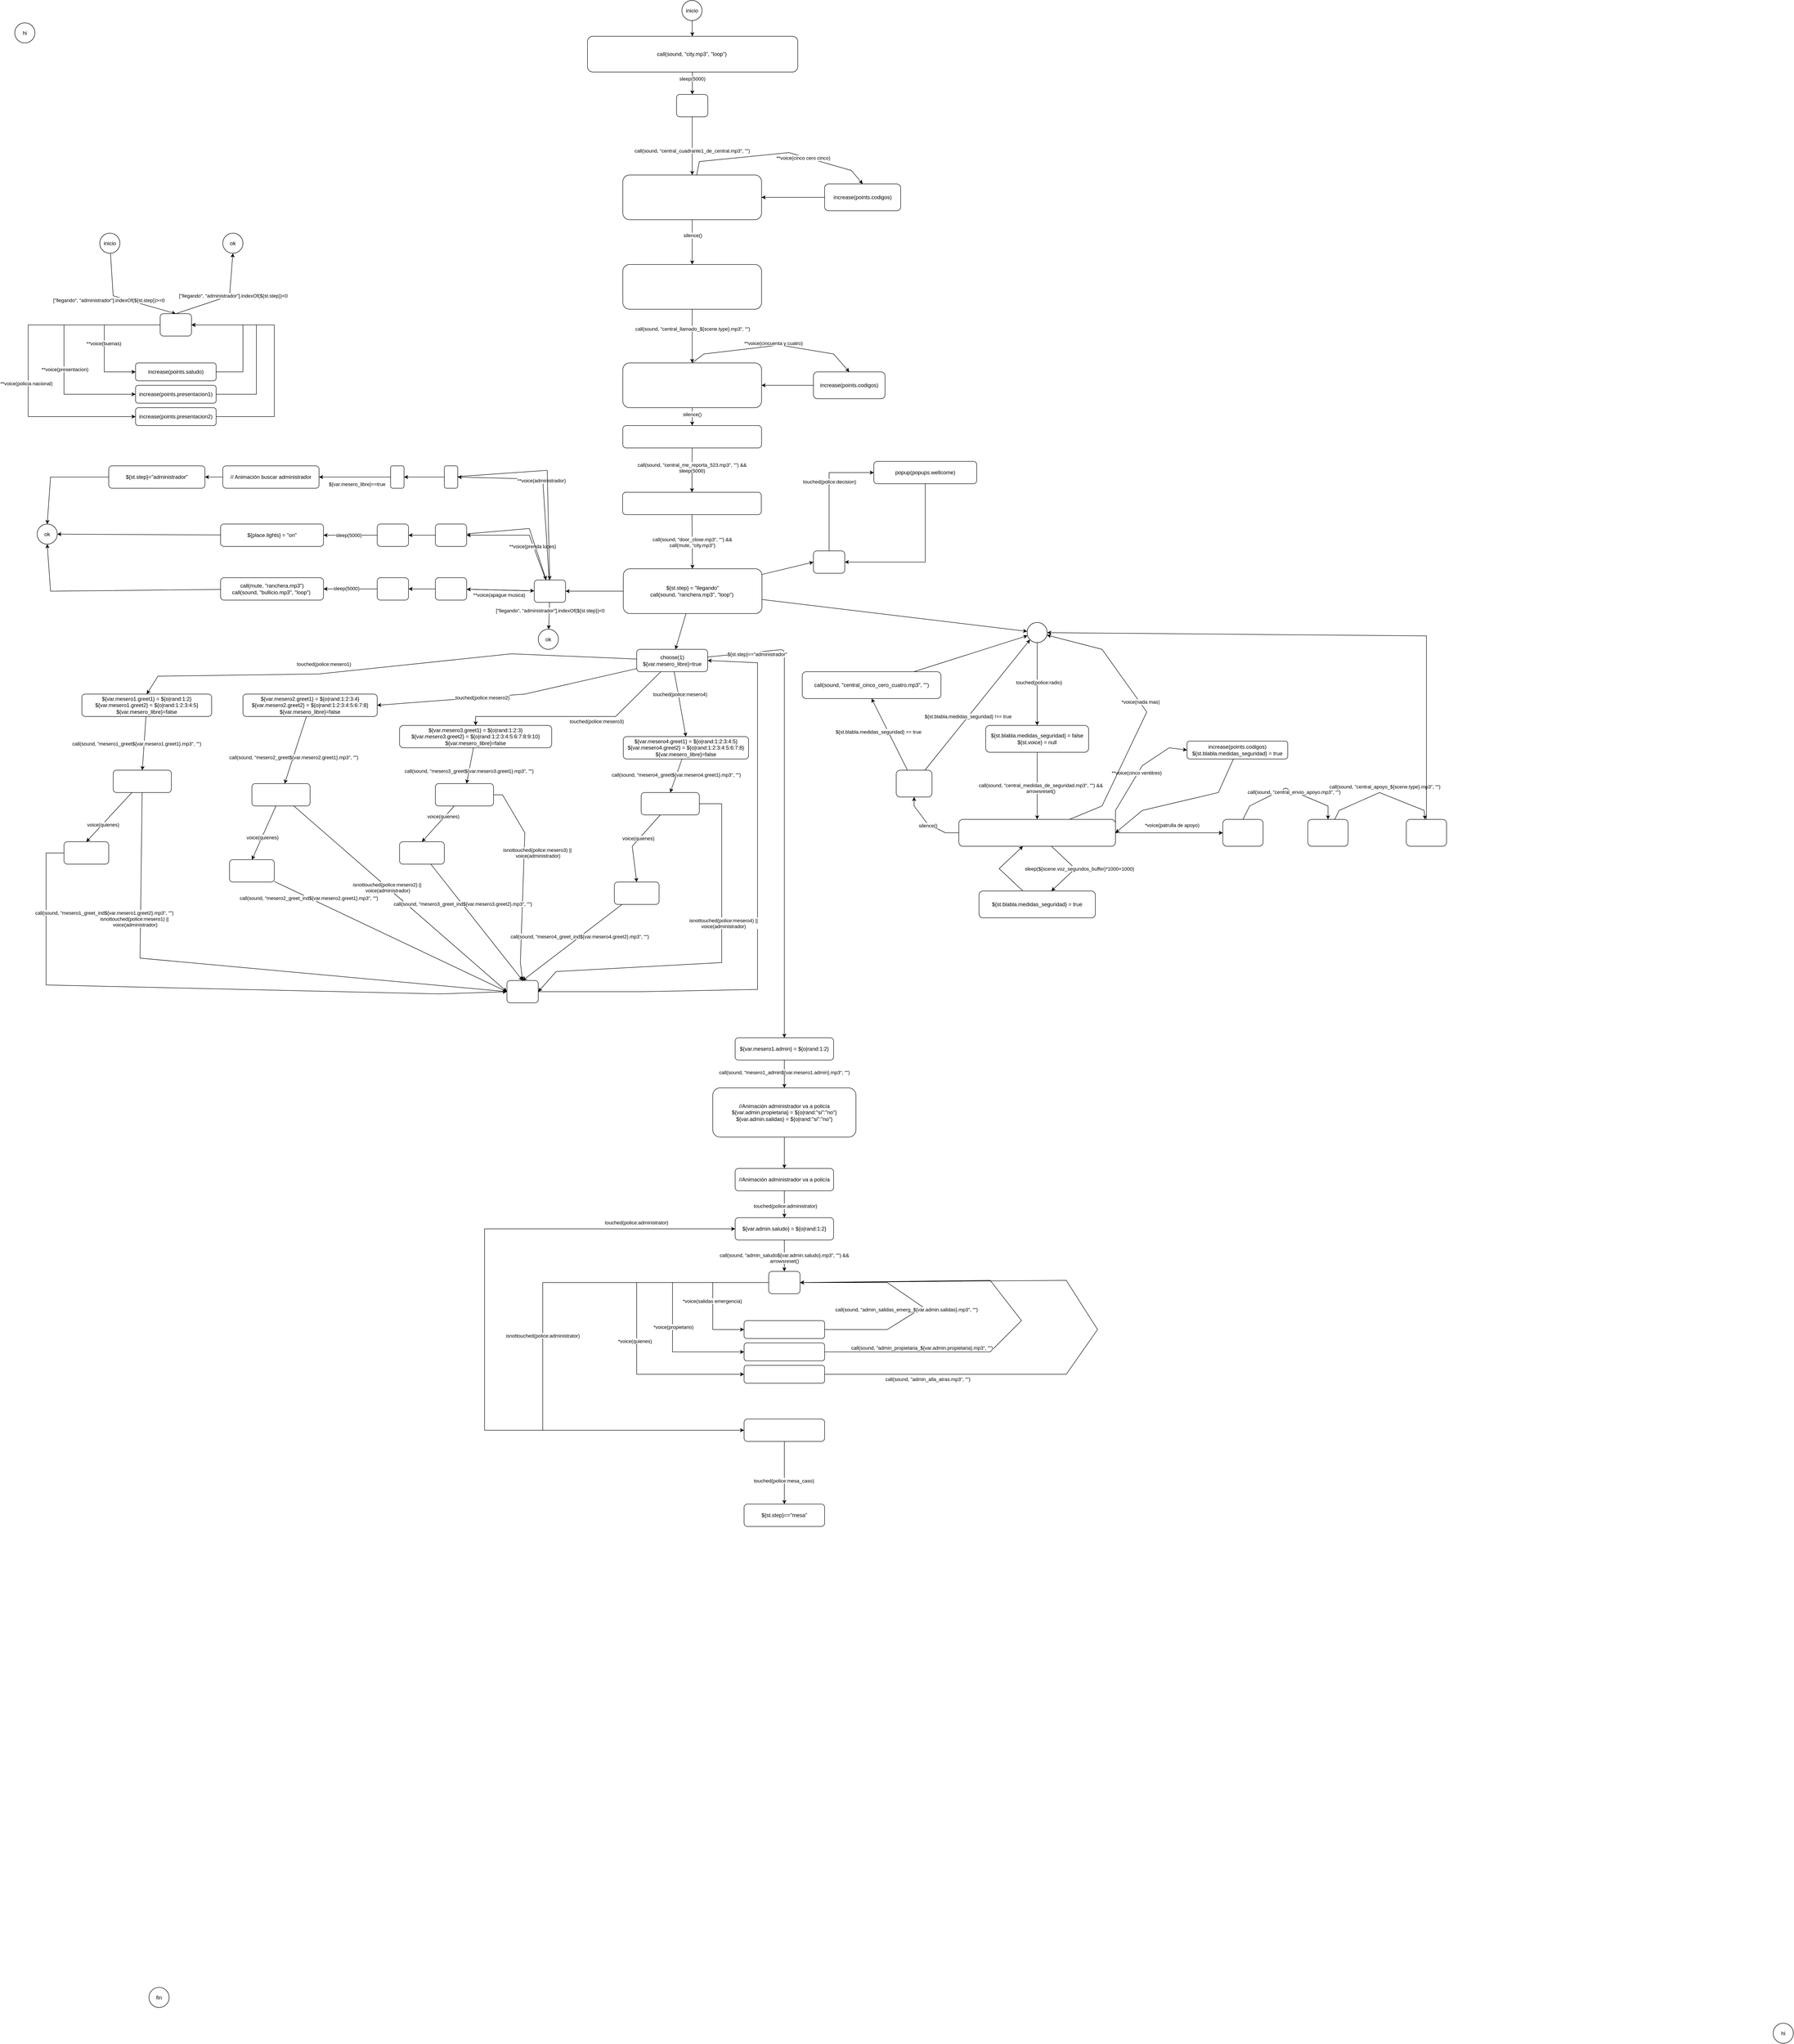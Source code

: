 <mxfile>
    <diagram id="C5RBs43oDa-KdzZeNtuy" name="Page-1">
        <mxGraphModel dx="483" dy="427" grid="1" gridSize="10" guides="1" tooltips="1" connect="1" arrows="1" fold="1" page="1" pageScale="1" pageWidth="827" pageHeight="1169" math="0" shadow="0">
            <root>
                <mxCell id="WIyWlLk6GJQsqaUBKTNV-0"/>
                <mxCell id="WIyWlLk6GJQsqaUBKTNV-1" parent="WIyWlLk6GJQsqaUBKTNV-0"/>
                <mxCell id="68" value="" style="edgeStyle=none;" parent="WIyWlLk6GJQsqaUBKTNV-1" source="0" target="67" edge="1">
                    <mxGeometry relative="1" as="geometry"/>
                </mxCell>
                <mxCell id="0" value="inicio" style="ellipse;whiteSpace=wrap;aspect=fixed;" parent="WIyWlLk6GJQsqaUBKTNV-1" vertex="1">
                    <mxGeometry x="1571" y="20" width="45" height="45" as="geometry"/>
                </mxCell>
                <mxCell id="11" value="fin" style="ellipse;whiteSpace=wrap;aspect=fixed;" parent="WIyWlLk6GJQsqaUBKTNV-1" vertex="1">
                    <mxGeometry x="380" y="4460" width="45" height="45" as="geometry"/>
                </mxCell>
                <mxCell id="70" style="edgeStyle=none;html=0;exitX=0.5;exitY=1;exitDx=0;exitDy=0;" parent="WIyWlLk6GJQsqaUBKTNV-1" source="153" target="69" edge="1">
                    <mxGeometry relative="1" as="geometry">
                        <mxPoint x="1430" y="300" as="sourcePoint"/>
                    </mxGeometry>
                </mxCell>
                <mxCell id="72" value="call(sound, &quot;central_cuadrante1_de_central.mp3&quot;, &quot;&quot;)" style="edgeLabel;align=center;verticalAlign=middle;resizable=0;points=[];" parent="70" vertex="1" connectable="0">
                    <mxGeometry x="0.157" relative="1" as="geometry">
                        <mxPoint as="offset"/>
                    </mxGeometry>
                </mxCell>
                <mxCell id="154" value="" style="edgeStyle=none;" parent="WIyWlLk6GJQsqaUBKTNV-1" source="67" target="153" edge="1">
                    <mxGeometry relative="1" as="geometry"/>
                </mxCell>
                <mxCell id="155" value="sleep(5000)" style="edgeLabel;html=1;align=center;verticalAlign=middle;resizable=0;points=[];" parent="154" vertex="1" connectable="0">
                    <mxGeometry x="0.259" y="4" relative="1" as="geometry">
                        <mxPoint x="-5" y="-17" as="offset"/>
                    </mxGeometry>
                </mxCell>
                <mxCell id="67" value="call(sound, &quot;city.mp3&quot;, &quot;loop&quot;) " style="rounded=1;whiteSpace=wrap;" parent="WIyWlLk6GJQsqaUBKTNV-1" vertex="1">
                    <mxGeometry x="1360" y="100" width="470" height="80" as="geometry"/>
                </mxCell>
                <mxCell id="74" style="edgeStyle=none;html=1;" parent="WIyWlLk6GJQsqaUBKTNV-1" source="69" target="73" edge="1">
                    <mxGeometry relative="1" as="geometry"/>
                </mxCell>
                <mxCell id="75" value="silence()" style="edgeLabel;html=1;align=center;verticalAlign=middle;resizable=0;points=[];" parent="74" vertex="1" connectable="0">
                    <mxGeometry x="-0.303" y="1" relative="1" as="geometry">
                        <mxPoint as="offset"/>
                    </mxGeometry>
                </mxCell>
                <mxCell id="248" style="edgeStyle=none;rounded=0;html=0;entryX=0.5;entryY=0;entryDx=0;entryDy=0;" parent="WIyWlLk6GJQsqaUBKTNV-1" source="69" target="76" edge="1">
                    <mxGeometry relative="1" as="geometry">
                        <Array as="points">
                            <mxPoint x="1610" y="380"/>
                            <mxPoint x="1810" y="360"/>
                            <mxPoint x="1950" y="400"/>
                        </Array>
                    </mxGeometry>
                </mxCell>
                <mxCell id="249" value="**voice(cinco cero cinco)" style="edgeLabel;html=1;align=center;verticalAlign=middle;resizable=0;points=[];" parent="248" vertex="1" connectable="0">
                    <mxGeometry x="0.276" y="-3" relative="1" as="geometry">
                        <mxPoint as="offset"/>
                    </mxGeometry>
                </mxCell>
                <mxCell id="69" value="" style="rounded=1;whiteSpace=wrap;" parent="WIyWlLk6GJQsqaUBKTNV-1" vertex="1">
                    <mxGeometry x="1439" y="410" width="310" height="100" as="geometry"/>
                </mxCell>
                <mxCell id="82" style="edgeStyle=none;rounded=0;html=0;" parent="WIyWlLk6GJQsqaUBKTNV-1" source="73" target="81" edge="1">
                    <mxGeometry relative="1" as="geometry"/>
                </mxCell>
                <mxCell id="84" value="call(sound, &quot;central_llamado_${scene.type}.mp3&quot;, &quot;&quot;)" style="edgeLabel;align=center;verticalAlign=middle;resizable=0;points=[];" parent="82" vertex="1" connectable="0">
                    <mxGeometry x="-0.281" y="1" relative="1" as="geometry">
                        <mxPoint as="offset"/>
                    </mxGeometry>
                </mxCell>
                <mxCell id="73" value="" style="rounded=1;whiteSpace=wrap;" parent="WIyWlLk6GJQsqaUBKTNV-1" vertex="1">
                    <mxGeometry x="1439" y="610" width="310" height="100" as="geometry"/>
                </mxCell>
                <mxCell id="79" style="edgeStyle=none;rounded=0;html=0;exitX=0;exitY=0.5;exitDx=0;exitDy=0;entryX=1;entryY=0.5;entryDx=0;entryDy=0;" parent="WIyWlLk6GJQsqaUBKTNV-1" source="76" target="69" edge="1">
                    <mxGeometry relative="1" as="geometry">
                        <Array as="points"/>
                    </mxGeometry>
                </mxCell>
                <mxCell id="76" value="increase(points.codigos)" style="rounded=1;whiteSpace=wrap;" parent="WIyWlLk6GJQsqaUBKTNV-1" vertex="1">
                    <mxGeometry x="1890" y="430" width="170" height="60" as="geometry"/>
                </mxCell>
                <mxCell id="86" style="edgeStyle=none;rounded=0;html=0;exitX=0.5;exitY=0;exitDx=0;exitDy=0;entryX=0.5;entryY=0;entryDx=0;entryDy=0;" parent="WIyWlLk6GJQsqaUBKTNV-1" source="81" target="85" edge="1">
                    <mxGeometry relative="1" as="geometry">
                        <Array as="points">
                            <mxPoint x="1620" y="810"/>
                            <mxPoint x="1790" y="790"/>
                            <mxPoint x="1910" y="810"/>
                        </Array>
                    </mxGeometry>
                </mxCell>
                <mxCell id="88" value="**voice(cincuenta y cuatro)" style="edgeLabel;align=center;verticalAlign=middle;resizable=0;points=[];" parent="86" vertex="1" connectable="0">
                    <mxGeometry x="-0.111" y="2" relative="1" as="geometry">
                        <mxPoint x="21" y="-7" as="offset"/>
                    </mxGeometry>
                </mxCell>
                <mxCell id="98" style="edgeStyle=none;rounded=0;html=0;" parent="WIyWlLk6GJQsqaUBKTNV-1" source="81" target="95" edge="1">
                    <mxGeometry relative="1" as="geometry"/>
                </mxCell>
                <mxCell id="99" value="silence()" style="edgeLabel;align=center;verticalAlign=middle;resizable=0;points=[];" parent="98" vertex="1" connectable="0">
                    <mxGeometry x="-0.297" relative="1" as="geometry">
                        <mxPoint as="offset"/>
                    </mxGeometry>
                </mxCell>
                <mxCell id="81" value="" style="rounded=1;whiteSpace=wrap;" parent="WIyWlLk6GJQsqaUBKTNV-1" vertex="1">
                    <mxGeometry x="1439" y="830" width="310" height="100" as="geometry"/>
                </mxCell>
                <mxCell id="93" style="edgeStyle=none;rounded=0;html=0;entryX=1;entryY=0.5;entryDx=0;entryDy=0;exitX=0;exitY=0.5;exitDx=0;exitDy=0;" parent="WIyWlLk6GJQsqaUBKTNV-1" source="85" target="81" edge="1">
                    <mxGeometry relative="1" as="geometry">
                        <Array as="points"/>
                    </mxGeometry>
                </mxCell>
                <mxCell id="85" value="increase(points.codigos)" style="rounded=1;whiteSpace=wrap;" parent="WIyWlLk6GJQsqaUBKTNV-1" vertex="1">
                    <mxGeometry x="1865" y="850" width="160" height="60" as="geometry"/>
                </mxCell>
                <mxCell id="106" style="edgeStyle=none;rounded=0;html=0;" parent="WIyWlLk6GJQsqaUBKTNV-1" source="89" target="100" edge="1">
                    <mxGeometry relative="1" as="geometry"/>
                </mxCell>
                <mxCell id="152" style="edgeStyle=none;rounded=0;html=0;" parent="WIyWlLk6GJQsqaUBKTNV-1" source="89" target="151" edge="1">
                    <mxGeometry relative="1" as="geometry"/>
                </mxCell>
                <mxCell id="254" style="edgeStyle=none;rounded=0;html=0;" parent="WIyWlLk6GJQsqaUBKTNV-1" source="89" target="253" edge="1">
                    <mxGeometry relative="1" as="geometry"/>
                </mxCell>
                <mxCell id="294" style="edgeStyle=none;html=1;entryX=0;entryY=0.5;entryDx=0;entryDy=0;exitX=0.5;exitY=0;exitDx=0;exitDy=0;rounded=0;" parent="WIyWlLk6GJQsqaUBKTNV-1" source="297" target="293" edge="1">
                    <mxGeometry relative="1" as="geometry">
                        <Array as="points">
                            <mxPoint x="1900" y="1075"/>
                        </Array>
                    </mxGeometry>
                </mxCell>
                <mxCell id="295" value="touched(police:decision)" style="edgeLabel;align=center;verticalAlign=middle;resizable=0;points=[];" parent="294" vertex="1" connectable="0">
                    <mxGeometry x="0.132" y="-1" relative="1" as="geometry">
                        <mxPoint as="offset"/>
                    </mxGeometry>
                </mxCell>
                <mxCell id="298" style="edgeStyle=none;rounded=0;html=0;entryX=0;entryY=0.5;entryDx=0;entryDy=0;" parent="WIyWlLk6GJQsqaUBKTNV-1" source="89" target="297" edge="1">
                    <mxGeometry relative="1" as="geometry"/>
                </mxCell>
                <mxCell id="89" value="${st.step} = &quot;llegando&quot;&#10;call(sound, &quot;ranchera.mp3&quot;, &quot;loop&quot;) " style="rounded=1;whiteSpace=wrap;" parent="WIyWlLk6GJQsqaUBKTNV-1" vertex="1">
                    <mxGeometry x="1440" y="1290" width="310" height="100" as="geometry"/>
                </mxCell>
                <mxCell id="96" style="edgeStyle=none;rounded=0;html=0;entryX=0.5;entryY=0;entryDx=0;entryDy=0;" parent="WIyWlLk6GJQsqaUBKTNV-1" source="95" target="275" edge="1">
                    <mxGeometry relative="1" as="geometry"/>
                </mxCell>
                <mxCell id="97" value="call(sound, &quot;central_me_reporta_523.mp3&quot;, &quot;&quot;) &amp;&amp;&#10;sleep(5000)" style="edgeLabel;align=center;verticalAlign=middle;resizable=0;points=[];" parent="96" vertex="1" connectable="0">
                    <mxGeometry x="0.16" y="2" relative="1" as="geometry">
                        <mxPoint x="-2" y="-14" as="offset"/>
                    </mxGeometry>
                </mxCell>
                <mxCell id="95" value="" style="whiteSpace=wrap;rounded=1;" parent="WIyWlLk6GJQsqaUBKTNV-1" vertex="1">
                    <mxGeometry x="1439" y="970" width="310" height="50" as="geometry"/>
                </mxCell>
                <mxCell id="102" value="" style="edgeStyle=none;rounded=0;" parent="WIyWlLk6GJQsqaUBKTNV-1" source="100" target="101" edge="1">
                    <mxGeometry relative="1" as="geometry">
                        <Array as="points"/>
                    </mxGeometry>
                </mxCell>
                <mxCell id="103" value="touched(police:radio)" style="edgeLabel;align=center;verticalAlign=middle;resizable=0;points=[];" parent="102" vertex="1" connectable="0">
                    <mxGeometry x="0.06" y="-1" relative="1" as="geometry">
                        <mxPoint x="5" y="-10" as="offset"/>
                    </mxGeometry>
                </mxCell>
                <mxCell id="100" value="" style="ellipse;whiteSpace=wrap;aspect=fixed;" parent="WIyWlLk6GJQsqaUBKTNV-1" vertex="1">
                    <mxGeometry x="2342.5" y="1410" width="45" height="45" as="geometry"/>
                </mxCell>
                <mxCell id="115" style="edgeStyle=none;rounded=0;html=0;" parent="WIyWlLk6GJQsqaUBKTNV-1" source="101" target="114" edge="1">
                    <mxGeometry relative="1" as="geometry"/>
                </mxCell>
                <mxCell id="116" value="call(sound, &quot;central_medidas_de_seguridad.mp3&quot;, &quot;&quot;) &amp;&amp;&#10;arrowsreset()" style="edgeLabel;align=center;verticalAlign=middle;resizable=0;points=[];" parent="115" vertex="1" connectable="0">
                    <mxGeometry x="-0.284" y="4" relative="1" as="geometry">
                        <mxPoint x="4" y="26" as="offset"/>
                    </mxGeometry>
                </mxCell>
                <mxCell id="101" value="${st.blabla.medidas_seguridad} = false&#10;${st.voice} = null" style="rounded=1;whiteSpace=wrap;" parent="WIyWlLk6GJQsqaUBKTNV-1" vertex="1">
                    <mxGeometry x="2250" y="1640" width="230" height="60" as="geometry"/>
                </mxCell>
                <mxCell id="118" style="edgeStyle=none;rounded=0;html=0;entryX=0;entryY=0.5;entryDx=0;entryDy=0;exitX=1;exitY=0.5;exitDx=0;exitDy=0;" parent="WIyWlLk6GJQsqaUBKTNV-1" source="114" target="117" edge="1">
                    <mxGeometry relative="1" as="geometry">
                        <Array as="points">
                            <mxPoint x="2680" y="1880"/>
                        </Array>
                    </mxGeometry>
                </mxCell>
                <mxCell id="119" value="*voice(patrulla de apoyo)" style="edgeLabel;align=center;verticalAlign=middle;resizable=0;points=[];" parent="118" vertex="1" connectable="0">
                    <mxGeometry x="0.231" y="1" relative="1" as="geometry">
                        <mxPoint x="-21" y="-17" as="offset"/>
                    </mxGeometry>
                </mxCell>
                <mxCell id="131" style="edgeStyle=none;rounded=0;html=0;entryX=0.5;entryY=1;entryDx=0;entryDy=0;" parent="WIyWlLk6GJQsqaUBKTNV-1" source="114" target="136" edge="1">
                    <mxGeometry relative="1" as="geometry">
                        <Array as="points">
                            <mxPoint x="2160" y="1880"/>
                            <mxPoint x="2120" y="1860"/>
                            <mxPoint x="2090" y="1820"/>
                        </Array>
                    </mxGeometry>
                </mxCell>
                <mxCell id="132" value="silence()" style="edgeLabel;align=center;verticalAlign=middle;resizable=0;points=[];" parent="131" vertex="1" connectable="0">
                    <mxGeometry x="-0.136" y="2" relative="1" as="geometry">
                        <mxPoint x="-9" y="-4" as="offset"/>
                    </mxGeometry>
                </mxCell>
                <mxCell id="134" style="edgeStyle=none;rounded=0;html=0;" parent="WIyWlLk6GJQsqaUBKTNV-1" source="114" target="133" edge="1">
                    <mxGeometry relative="1" as="geometry">
                        <Array as="points">
                            <mxPoint x="2450" y="1960"/>
                        </Array>
                    </mxGeometry>
                </mxCell>
                <mxCell id="135" value="sleep(${scene.voz_segundos_buffer}*1000+1000)" style="edgeLabel;align=center;verticalAlign=middle;resizable=0;points=[];" parent="134" vertex="1" connectable="0">
                    <mxGeometry x="-0.373" y="5" relative="1" as="geometry">
                        <mxPoint x="26" y="22" as="offset"/>
                    </mxGeometry>
                </mxCell>
                <mxCell id="147" style="edgeStyle=none;rounded=0;html=0;entryX=0;entryY=0.5;entryDx=0;entryDy=0;exitX=1;exitY=0.5;exitDx=0;exitDy=0;" parent="WIyWlLk6GJQsqaUBKTNV-1" source="114" target="146" edge="1">
                    <mxGeometry relative="1" as="geometry">
                        <Array as="points">
                            <mxPoint x="2540" y="1830"/>
                            <mxPoint x="2600" y="1730"/>
                            <mxPoint x="2660" y="1690"/>
                        </Array>
                    </mxGeometry>
                </mxCell>
                <mxCell id="148" value="**voice(cinco ventitres)" style="edgeLabel;html=1;align=center;verticalAlign=middle;resizable=0;points=[];" parent="147" vertex="1" connectable="0">
                    <mxGeometry x="0.045" y="3" relative="1" as="geometry">
                        <mxPoint as="offset"/>
                    </mxGeometry>
                </mxCell>
                <mxCell id="156" value="" style="edgeStyle=none;rounded=0;" parent="WIyWlLk6GJQsqaUBKTNV-1" source="114" target="100" edge="1">
                    <mxGeometry relative="1" as="geometry">
                        <Array as="points">
                            <mxPoint x="2510" y="1820"/>
                            <mxPoint x="2610" y="1610"/>
                            <mxPoint x="2510" y="1470"/>
                        </Array>
                    </mxGeometry>
                </mxCell>
                <mxCell id="157" value="*voice(nada mas)" style="edgeLabel;align=center;verticalAlign=middle;resizable=0;points=[];" parent="156" vertex="1" connectable="0">
                    <mxGeometry x="0.107" y="-2" relative="1" as="geometry">
                        <mxPoint as="offset"/>
                    </mxGeometry>
                </mxCell>
                <mxCell id="114" value="" style="rounded=1;whiteSpace=wrap;" parent="WIyWlLk6GJQsqaUBKTNV-1" vertex="1">
                    <mxGeometry x="2190" y="1850" width="350" height="60" as="geometry"/>
                </mxCell>
                <mxCell id="121" style="edgeStyle=none;rounded=0;html=0;exitX=0.5;exitY=0;exitDx=0;exitDy=0;entryX=0.5;entryY=0;entryDx=0;entryDy=0;" parent="WIyWlLk6GJQsqaUBKTNV-1" source="117" target="120" edge="1">
                    <mxGeometry relative="1" as="geometry">
                        <Array as="points">
                            <mxPoint x="2840" y="1820"/>
                            <mxPoint x="2920" y="1780"/>
                            <mxPoint x="3015" y="1820"/>
                        </Array>
                    </mxGeometry>
                </mxCell>
                <mxCell id="122" value="call(sound, &quot;central_envio_apoyo.mp3&quot;, &quot;&quot;)" style="edgeLabel;align=center;verticalAlign=middle;resizable=0;points=[];" parent="121" vertex="1" connectable="0">
                    <mxGeometry x="0.167" y="2" relative="1" as="geometry">
                        <mxPoint x="-6" as="offset"/>
                    </mxGeometry>
                </mxCell>
                <mxCell id="117" value="" style="rounded=1;whiteSpace=wrap;" parent="WIyWlLk6GJQsqaUBKTNV-1" vertex="1">
                    <mxGeometry x="2780" y="1850" width="90" height="60" as="geometry"/>
                </mxCell>
                <mxCell id="124" style="edgeStyle=none;rounded=0;html=0;" parent="WIyWlLk6GJQsqaUBKTNV-1" source="120" target="123" edge="1">
                    <mxGeometry relative="1" as="geometry">
                        <Array as="points">
                            <mxPoint x="3040" y="1830"/>
                            <mxPoint x="3130" y="1790"/>
                            <mxPoint x="3230" y="1830"/>
                        </Array>
                    </mxGeometry>
                </mxCell>
                <mxCell id="125" value="call(sound, &quot;central_apoyo_${scene.type}.mp3&quot;, &quot;&quot;)" style="edgeLabel;align=center;verticalAlign=middle;resizable=0;points=[];" parent="124" vertex="1" connectable="0">
                    <mxGeometry x="0.063" y="2" relative="1" as="geometry">
                        <mxPoint x="1" y="-16" as="offset"/>
                    </mxGeometry>
                </mxCell>
                <mxCell id="120" value="" style="rounded=1;whiteSpace=wrap;" parent="WIyWlLk6GJQsqaUBKTNV-1" vertex="1">
                    <mxGeometry x="2970" y="1850" width="90" height="60" as="geometry"/>
                </mxCell>
                <mxCell id="143" style="edgeStyle=none;rounded=0;html=0;" parent="WIyWlLk6GJQsqaUBKTNV-1" source="123" target="100" edge="1">
                    <mxGeometry relative="1" as="geometry">
                        <Array as="points">
                            <mxPoint x="3235" y="1440"/>
                        </Array>
                    </mxGeometry>
                </mxCell>
                <mxCell id="123" value="" style="rounded=1;whiteSpace=wrap;" parent="WIyWlLk6GJQsqaUBKTNV-1" vertex="1">
                    <mxGeometry x="3190" y="1850" width="90" height="60" as="geometry"/>
                </mxCell>
                <mxCell id="144" style="edgeStyle=none;rounded=0;html=0;" parent="WIyWlLk6GJQsqaUBKTNV-1" source="133" target="114" edge="1">
                    <mxGeometry relative="1" as="geometry">
                        <Array as="points">
                            <mxPoint x="2280" y="1960"/>
                        </Array>
                    </mxGeometry>
                </mxCell>
                <mxCell id="133" value="${st.blabla.medidas_seguridad} = true" style="rounded=1;whiteSpace=wrap;" parent="WIyWlLk6GJQsqaUBKTNV-1" vertex="1">
                    <mxGeometry x="2235" y="2010" width="260" height="60" as="geometry"/>
                </mxCell>
                <mxCell id="138" style="edgeStyle=none;rounded=0;html=0;entryX=0.5;entryY=1;entryDx=0;entryDy=0;" parent="WIyWlLk6GJQsqaUBKTNV-1" source="136" target="137" edge="1">
                    <mxGeometry relative="1" as="geometry"/>
                </mxCell>
                <mxCell id="139" value="${st.blabla.medidas_seguridad} == true" style="edgeLabel;align=center;verticalAlign=middle;resizable=0;points=[];" parent="138" vertex="1" connectable="0">
                    <mxGeometry x="-0.234" relative="1" as="geometry">
                        <mxPoint x="-34" y="-25" as="offset"/>
                    </mxGeometry>
                </mxCell>
                <mxCell id="140" style="edgeStyle=none;rounded=0;html=0;entryX=0;entryY=1;entryDx=0;entryDy=0;" parent="WIyWlLk6GJQsqaUBKTNV-1" source="136" target="100" edge="1">
                    <mxGeometry relative="1" as="geometry"/>
                </mxCell>
                <mxCell id="141" value="${st.blabla.medidas_seguridad} !== true" style="edgeLabel;align=center;verticalAlign=middle;resizable=0;points=[];" parent="140" vertex="1" connectable="0">
                    <mxGeometry x="-0.074" y="-2" relative="1" as="geometry">
                        <mxPoint x="-14" y="13" as="offset"/>
                    </mxGeometry>
                </mxCell>
                <mxCell id="136" value="" style="rounded=1;whiteSpace=wrap;" parent="WIyWlLk6GJQsqaUBKTNV-1" vertex="1">
                    <mxGeometry x="2050" y="1740" width="80" height="60" as="geometry"/>
                </mxCell>
                <mxCell id="142" style="edgeStyle=none;rounded=0;html=0;" parent="WIyWlLk6GJQsqaUBKTNV-1" source="137" target="100" edge="1">
                    <mxGeometry relative="1" as="geometry"/>
                </mxCell>
                <mxCell id="137" value="call(sound, &quot;central_cinco_cero_cuatro.mp3&quot;, &quot;&quot;)" style="rounded=1;whiteSpace=wrap;" parent="WIyWlLk6GJQsqaUBKTNV-1" vertex="1">
                    <mxGeometry x="1840" y="1520" width="310" height="60" as="geometry"/>
                </mxCell>
                <mxCell id="145" value="hi" style="ellipse;whiteSpace=wrap;aspect=fixed;" parent="WIyWlLk6GJQsqaUBKTNV-1" vertex="1">
                    <mxGeometry x="4010" y="4540" width="45" height="45" as="geometry"/>
                </mxCell>
                <mxCell id="149" style="edgeStyle=none;rounded=0;html=0;entryX=1;entryY=0.5;entryDx=0;entryDy=0;" parent="WIyWlLk6GJQsqaUBKTNV-1" source="146" target="114" edge="1">
                    <mxGeometry relative="1" as="geometry">
                        <Array as="points">
                            <mxPoint x="2770" y="1790"/>
                            <mxPoint x="2600" y="1830"/>
                        </Array>
                    </mxGeometry>
                </mxCell>
                <mxCell id="146" value="increase(points.codigos)&#10;${st.blabla.medidas_seguridad} = true" style="rounded=1;whiteSpace=wrap;" parent="WIyWlLk6GJQsqaUBKTNV-1" vertex="1">
                    <mxGeometry x="2700" y="1675" width="225" height="40" as="geometry"/>
                </mxCell>
                <mxCell id="159" style="edgeStyle=none;rounded=0;html=0;entryX=0.5;entryY=0;entryDx=0;entryDy=0;" parent="WIyWlLk6GJQsqaUBKTNV-1" source="151" target="158" edge="1">
                    <mxGeometry relative="1" as="geometry">
                        <Array as="points">
                            <mxPoint x="1190" y="1480"/>
                            <mxPoint x="760" y="1525"/>
                            <mxPoint x="400" y="1530"/>
                        </Array>
                    </mxGeometry>
                </mxCell>
                <mxCell id="160" value="touched(police:mesero1)" style="edgeLabel;align=center;verticalAlign=middle;resizable=0;points=[];" parent="159" vertex="1" connectable="0">
                    <mxGeometry x="0.092" y="4" relative="1" as="geometry">
                        <mxPoint x="-90" y="-16" as="offset"/>
                    </mxGeometry>
                </mxCell>
                <mxCell id="162" style="edgeStyle=none;rounded=0;html=0;entryX=1;entryY=0.5;entryDx=0;entryDy=0;" parent="WIyWlLk6GJQsqaUBKTNV-1" source="151" target="161" edge="1">
                    <mxGeometry relative="1" as="geometry">
                        <Array as="points">
                            <mxPoint x="1220" y="1570"/>
                        </Array>
                    </mxGeometry>
                </mxCell>
                <mxCell id="163" value="touched(police:mesero2)" style="edgeLabel;html=1;align=center;verticalAlign=middle;resizable=0;points=[];" parent="162" vertex="1" connectable="0">
                    <mxGeometry x="0.056" y="4" relative="1" as="geometry">
                        <mxPoint x="-42" as="offset"/>
                    </mxGeometry>
                </mxCell>
                <mxCell id="165" style="edgeStyle=none;rounded=0;html=0;" parent="WIyWlLk6GJQsqaUBKTNV-1" source="151" target="164" edge="1">
                    <mxGeometry relative="1" as="geometry">
                        <Array as="points">
                            <mxPoint x="1423" y="1620"/>
                            <mxPoint x="1110" y="1620"/>
                        </Array>
                    </mxGeometry>
                </mxCell>
                <mxCell id="168" value="touched(police:mesero3)" style="edgeLabel;align=center;verticalAlign=middle;resizable=0;points=[];" parent="165" vertex="1" connectable="0">
                    <mxGeometry x="0.045" relative="1" as="geometry">
                        <mxPoint x="64" y="10" as="offset"/>
                    </mxGeometry>
                </mxCell>
                <mxCell id="167" style="edgeStyle=none;rounded=0;html=0;entryX=0.5;entryY=0;entryDx=0;entryDy=0;" parent="WIyWlLk6GJQsqaUBKTNV-1" source="151" target="166" edge="1">
                    <mxGeometry relative="1" as="geometry">
                        <Array as="points"/>
                    </mxGeometry>
                </mxCell>
                <mxCell id="169" value="touched(police:mesero4)" style="edgeLabel;align=center;verticalAlign=middle;resizable=0;points=[];" parent="167" vertex="1" connectable="0">
                    <mxGeometry x="-0.298" y="4" relative="1" as="geometry">
                        <mxPoint as="offset"/>
                    </mxGeometry>
                </mxCell>
                <mxCell id="312" value="" style="edgeStyle=none;entryX=0.5;entryY=0;entryDx=0;entryDy=0;" parent="WIyWlLk6GJQsqaUBKTNV-1" source="151" target="310" edge="1">
                    <mxGeometry relative="1" as="geometry">
                        <Array as="points">
                            <mxPoint x="1800" y="1470"/>
                        </Array>
                    </mxGeometry>
                </mxCell>
                <mxCell id="313" value="${st.step}==&quot;administrador&quot;" style="edgeLabel;html=1;align=center;verticalAlign=middle;resizable=0;points=[];" parent="312" vertex="1" connectable="0">
                    <mxGeometry x="-0.79" y="-4" relative="1" as="geometry">
                        <mxPoint x="1" as="offset"/>
                    </mxGeometry>
                </mxCell>
                <mxCell id="151" value="choose(1)&#10;${var.mesero_libre}=true" style="rounded=1;whiteSpace=wrap;" parent="WIyWlLk6GJQsqaUBKTNV-1" vertex="1">
                    <mxGeometry x="1470" y="1470" width="158.5" height="50" as="geometry"/>
                </mxCell>
                <mxCell id="153" value="" style="rounded=1;whiteSpace=wrap;" parent="WIyWlLk6GJQsqaUBKTNV-1" vertex="1">
                    <mxGeometry x="1559" y="230" width="70" height="50" as="geometry"/>
                </mxCell>
                <mxCell id="179" style="edgeStyle=none;rounded=0;html=0;entryX=0.5;entryY=0;entryDx=0;entryDy=0;" parent="WIyWlLk6GJQsqaUBKTNV-1" source="158" target="178" edge="1">
                    <mxGeometry relative="1" as="geometry"/>
                </mxCell>
                <mxCell id="180" value="call(sound, &quot;mesero1_greet${var.mesero1.greet1}.mp3&quot;, &quot;&quot;)" style="edgeLabel;align=center;verticalAlign=middle;resizable=0;points=[];" parent="179" vertex="1" connectable="0">
                    <mxGeometry x="-0.333" y="2" relative="1" as="geometry">
                        <mxPoint x="-20" y="20" as="offset"/>
                    </mxGeometry>
                </mxCell>
                <mxCell id="158" value="${var.mesero1.greet1} = ${o|rand:1:2}&#10;${var.mesero1.greet2} = ${o|rand:1:2:3:4:5}&#10;${var.mesero_libre}=false" style="rounded=1;whiteSpace=wrap;" parent="WIyWlLk6GJQsqaUBKTNV-1" vertex="1">
                    <mxGeometry x="230" y="1570" width="290" height="50" as="geometry"/>
                </mxCell>
                <mxCell id="193" style="edgeStyle=none;rounded=0;html=0;" parent="WIyWlLk6GJQsqaUBKTNV-1" source="161" target="191" edge="1">
                    <mxGeometry relative="1" as="geometry"/>
                </mxCell>
                <mxCell id="218" value="call(sound, &quot;mesero2_greet${var.mesero2.greet1}.mp3&quot;, &quot;&quot;)" style="edgeLabel;align=center;verticalAlign=middle;resizable=0;points=[];" parent="193" vertex="1" connectable="0">
                    <mxGeometry x="0.202" y="1" relative="1" as="geometry">
                        <mxPoint as="offset"/>
                    </mxGeometry>
                </mxCell>
                <mxCell id="161" value="${var.mesero2.greet1} = ${o|rand:1:2:3:4}&#10;${var.mesero2.greet2} = ${o|rand:1:2:3:4:5:6:7:8}&#10;${var.mesero_libre}=false" style="rounded=1;whiteSpace=wrap;" parent="WIyWlLk6GJQsqaUBKTNV-1" vertex="1">
                    <mxGeometry x="590" y="1570" width="300" height="50" as="geometry"/>
                </mxCell>
                <mxCell id="201" style="edgeStyle=none;rounded=0;html=0;" parent="WIyWlLk6GJQsqaUBKTNV-1" source="164" target="200" edge="1">
                    <mxGeometry relative="1" as="geometry"/>
                </mxCell>
                <mxCell id="216" value="call(sound,&amp;nbsp;&quot;mesero3_greet${var.mesero3.greet1}.mp3&quot;,&amp;nbsp;&quot;&quot;)" style="edgeLabel;html=1;align=center;verticalAlign=middle;resizable=0;points=[];" parent="201" vertex="1" connectable="0">
                    <mxGeometry x="0.293" y="-1" relative="1" as="geometry">
                        <mxPoint as="offset"/>
                    </mxGeometry>
                </mxCell>
                <mxCell id="164" value="${var.mesero3.greet1} = ${o|rand:1:2:3}&#10;${var.mesero3.greet2} = ${o|rand:1:2:3:4:5:6:7:8:9:10}&#10;${var.mesero_libre}=false" style="rounded=1;whiteSpace=wrap;arcSize=17;" parent="WIyWlLk6GJQsqaUBKTNV-1" vertex="1">
                    <mxGeometry x="940" y="1640" width="340" height="50" as="geometry"/>
                </mxCell>
                <mxCell id="208" style="edgeStyle=none;rounded=0;html=0;entryX=0.5;entryY=0;entryDx=0;entryDy=0;" parent="WIyWlLk6GJQsqaUBKTNV-1" source="166" target="206" edge="1">
                    <mxGeometry relative="1" as="geometry"/>
                </mxCell>
                <mxCell id="220" value="call(sound, &quot;mesero4_greet${var.mesero4.greet1}.mp3&quot;, &quot;&quot;)" style="edgeLabel;align=center;verticalAlign=middle;resizable=0;points=[];" parent="208" vertex="1" connectable="0">
                    <mxGeometry x="0.359" y="2" relative="1" as="geometry">
                        <mxPoint x="3" y="-17" as="offset"/>
                    </mxGeometry>
                </mxCell>
                <mxCell id="166" value="${var.mesero4.greet1} = ${o|rand:1:2:3:4:5}&#10;${var.mesero4.greet2} = ${o|rand:1:2:3:4:5:6:7:8}&#10;${var.mesero_libre}=false" style="rounded=1;whiteSpace=wrap;" parent="WIyWlLk6GJQsqaUBKTNV-1" vertex="1">
                    <mxGeometry x="1440" y="1665" width="280" height="50" as="geometry"/>
                </mxCell>
                <mxCell id="170" value="hi" style="ellipse;whiteSpace=wrap;aspect=fixed;" parent="WIyWlLk6GJQsqaUBKTNV-1" vertex="1">
                    <mxGeometry x="80" y="70" width="45" height="45" as="geometry"/>
                </mxCell>
                <mxCell id="176" style="edgeStyle=none;rounded=0;html=0;entryX=1;entryY=0.5;entryDx=0;entryDy=0;" parent="WIyWlLk6GJQsqaUBKTNV-1" source="171" target="151" edge="1">
                    <mxGeometry relative="1" as="geometry">
                        <Array as="points">
                            <mxPoint x="1480" y="2235"/>
                            <mxPoint x="1740" y="2230"/>
                            <mxPoint x="1740" y="1500"/>
                        </Array>
                    </mxGeometry>
                </mxCell>
                <mxCell id="171" value="" style="rounded=1;whiteSpace=wrap;" parent="WIyWlLk6GJQsqaUBKTNV-1" vertex="1">
                    <mxGeometry x="1180" y="2210" width="70" height="50" as="geometry"/>
                </mxCell>
                <mxCell id="182" style="edgeStyle=none;rounded=0;html=0;entryX=0.5;entryY=0;entryDx=0;entryDy=0;" parent="WIyWlLk6GJQsqaUBKTNV-1" source="178" target="181" edge="1">
                    <mxGeometry relative="1" as="geometry">
                        <Array as="points"/>
                    </mxGeometry>
                </mxCell>
                <mxCell id="188" value="voice(quienes)" style="edgeLabel;align=center;verticalAlign=middle;resizable=0;points=[];" parent="182" vertex="1" connectable="0">
                    <mxGeometry x="0.276" y="2" relative="1" as="geometry">
                        <mxPoint x="-1" as="offset"/>
                    </mxGeometry>
                </mxCell>
                <mxCell id="184" style="edgeStyle=none;rounded=0;html=0;entryX=0;entryY=0.5;entryDx=0;entryDy=0;" parent="WIyWlLk6GJQsqaUBKTNV-1" source="178" target="171" edge="1">
                    <mxGeometry relative="1" as="geometry">
                        <Array as="points">
                            <mxPoint x="360" y="2160"/>
                        </Array>
                    </mxGeometry>
                </mxCell>
                <mxCell id="185" value="isnottouched(police:mesero1) || &#10;voice(administrador)" style="edgeLabel;align=center;verticalAlign=middle;resizable=0;points=[];" parent="184" vertex="1" connectable="0">
                    <mxGeometry x="-0.486" y="1" relative="1" as="geometry">
                        <mxPoint x="-13" y="-18" as="offset"/>
                    </mxGeometry>
                </mxCell>
                <mxCell id="178" value="" style="rounded=1;whiteSpace=wrap;" parent="WIyWlLk6GJQsqaUBKTNV-1" vertex="1">
                    <mxGeometry x="300" y="1740" width="130" height="50" as="geometry"/>
                </mxCell>
                <mxCell id="186" style="edgeStyle=none;rounded=0;html=0;entryX=0;entryY=0.5;entryDx=0;entryDy=0;" parent="WIyWlLk6GJQsqaUBKTNV-1" source="181" target="171" edge="1">
                    <mxGeometry relative="1" as="geometry">
                        <Array as="points">
                            <mxPoint x="150" y="1925"/>
                            <mxPoint x="150" y="2220"/>
                            <mxPoint x="1030" y="2240"/>
                        </Array>
                    </mxGeometry>
                </mxCell>
                <mxCell id="187" value="call(sound, &quot;mesero1_greet_ind${var.mesero1.greet2}.mp3&quot;, &quot;&quot;)" style="edgeLabel;align=center;verticalAlign=middle;resizable=0;points=[];" parent="186" vertex="1" connectable="0">
                    <mxGeometry x="-0.798" y="-4" relative="1" as="geometry">
                        <mxPoint x="134" y="35" as="offset"/>
                    </mxGeometry>
                </mxCell>
                <mxCell id="181" value="" style="rounded=1;whiteSpace=wrap;" parent="WIyWlLk6GJQsqaUBKTNV-1" vertex="1">
                    <mxGeometry x="190" y="1900" width="100" height="50" as="geometry"/>
                </mxCell>
                <mxCell id="194" style="edgeStyle=none;rounded=0;html=0;entryX=0.5;entryY=0;entryDx=0;entryDy=0;" parent="WIyWlLk6GJQsqaUBKTNV-1" source="191" target="192" edge="1">
                    <mxGeometry relative="1" as="geometry"/>
                </mxCell>
                <mxCell id="197" value="voice(quienes)" style="edgeLabel;align=center;verticalAlign=middle;resizable=0;points=[];" parent="194" vertex="1" connectable="0">
                    <mxGeometry x="0.159" y="1" relative="1" as="geometry">
                        <mxPoint as="offset"/>
                    </mxGeometry>
                </mxCell>
                <mxCell id="195" style="edgeStyle=none;rounded=0;html=0;entryX=0;entryY=0.5;entryDx=0;entryDy=0;" parent="WIyWlLk6GJQsqaUBKTNV-1" source="191" target="171" edge="1">
                    <mxGeometry relative="1" as="geometry"/>
                </mxCell>
                <mxCell id="196" value="isnottouched(police:mesero2) || &#10;voice(administrador)" style="edgeLabel;align=center;verticalAlign=middle;resizable=0;points=[];" parent="195" vertex="1" connectable="0">
                    <mxGeometry x="-0.121" y="1" relative="1" as="geometry">
                        <mxPoint as="offset"/>
                    </mxGeometry>
                </mxCell>
                <mxCell id="191" value="" style="rounded=1;whiteSpace=wrap;" parent="WIyWlLk6GJQsqaUBKTNV-1" vertex="1">
                    <mxGeometry x="610" y="1770" width="130" height="50" as="geometry"/>
                </mxCell>
                <mxCell id="198" style="edgeStyle=none;rounded=0;html=0;entryX=0;entryY=0.5;entryDx=0;entryDy=0;" parent="WIyWlLk6GJQsqaUBKTNV-1" source="192" target="171" edge="1">
                    <mxGeometry relative="1" as="geometry"/>
                </mxCell>
                <mxCell id="219" value="call(sound,&amp;nbsp;&quot;mesero2_greet_ind${var.mesero2.greet1}.mp3&quot;,&amp;nbsp;&quot;&quot;)" style="edgeLabel;html=1;align=center;verticalAlign=middle;resizable=0;points=[];" parent="198" vertex="1" connectable="0">
                    <mxGeometry x="-0.702" y="-1" relative="1" as="geometry">
                        <mxPoint as="offset"/>
                    </mxGeometry>
                </mxCell>
                <mxCell id="192" value="" style="rounded=1;whiteSpace=wrap;" parent="WIyWlLk6GJQsqaUBKTNV-1" vertex="1">
                    <mxGeometry x="560" y="1940" width="100" height="50" as="geometry"/>
                </mxCell>
                <mxCell id="203" style="edgeStyle=none;rounded=0;html=0;entryX=0.5;entryY=0;entryDx=0;entryDy=0;" parent="WIyWlLk6GJQsqaUBKTNV-1" source="200" target="202" edge="1">
                    <mxGeometry relative="1" as="geometry"/>
                </mxCell>
                <mxCell id="214" value="voice(quienes)" style="edgeLabel;align=center;verticalAlign=middle;resizable=0;points=[];" parent="203" vertex="1" connectable="0">
                    <mxGeometry x="-0.381" y="-3" relative="1" as="geometry">
                        <mxPoint as="offset"/>
                    </mxGeometry>
                </mxCell>
                <mxCell id="205" style="edgeStyle=none;rounded=0;html=0;entryX=0.5;entryY=0;entryDx=0;entryDy=0;" parent="WIyWlLk6GJQsqaUBKTNV-1" source="200" target="171" edge="1">
                    <mxGeometry relative="1" as="geometry">
                        <Array as="points">
                            <mxPoint x="1170" y="1795"/>
                            <mxPoint x="1220" y="1880"/>
                            <mxPoint x="1210" y="2170"/>
                        </Array>
                    </mxGeometry>
                </mxCell>
                <mxCell id="212" value="isnottouched(police:mesero3) || &#10;voice(administrador)" style="edgeLabel;align=center;verticalAlign=middle;resizable=0;points=[];" parent="205" vertex="1" connectable="0">
                    <mxGeometry x="-0.386" y="-3" relative="1" as="geometry">
                        <mxPoint x="33" y="25" as="offset"/>
                    </mxGeometry>
                </mxCell>
                <mxCell id="200" value="" style="rounded=1;whiteSpace=wrap;" parent="WIyWlLk6GJQsqaUBKTNV-1" vertex="1">
                    <mxGeometry x="1020" y="1770" width="130" height="50" as="geometry"/>
                </mxCell>
                <mxCell id="204" style="edgeStyle=none;rounded=0;html=0;entryX=0.5;entryY=0;entryDx=0;entryDy=0;" parent="WIyWlLk6GJQsqaUBKTNV-1" source="202" target="171" edge="1">
                    <mxGeometry relative="1" as="geometry"/>
                </mxCell>
                <mxCell id="217" value="call(sound,&amp;nbsp;&quot;mesero3_greet_ind${var.mesero3.greet2}.mp3&quot;,&amp;nbsp;&quot;&quot;)" style="edgeLabel;html=1;align=center;verticalAlign=middle;resizable=0;points=[];" parent="204" vertex="1" connectable="0">
                    <mxGeometry x="-0.311" y="1" relative="1" as="geometry">
                        <mxPoint as="offset"/>
                    </mxGeometry>
                </mxCell>
                <mxCell id="202" value="" style="rounded=1;whiteSpace=wrap;" parent="WIyWlLk6GJQsqaUBKTNV-1" vertex="1">
                    <mxGeometry x="940" y="1900" width="100" height="50" as="geometry"/>
                </mxCell>
                <mxCell id="209" style="edgeStyle=none;rounded=0;html=0;entryX=0.5;entryY=0;entryDx=0;entryDy=0;" parent="WIyWlLk6GJQsqaUBKTNV-1" source="206" target="207" edge="1">
                    <mxGeometry relative="1" as="geometry">
                        <Array as="points">
                            <mxPoint x="1460" y="1910"/>
                        </Array>
                    </mxGeometry>
                </mxCell>
                <mxCell id="215" value="voice(quienes)" style="edgeLabel;align=center;verticalAlign=middle;resizable=0;points=[];" parent="209" vertex="1" connectable="0">
                    <mxGeometry x="-0.178" y="-2" relative="1" as="geometry">
                        <mxPoint as="offset"/>
                    </mxGeometry>
                </mxCell>
                <mxCell id="211" style="edgeStyle=none;rounded=0;html=0;entryX=1;entryY=0.5;entryDx=0;entryDy=0;" parent="WIyWlLk6GJQsqaUBKTNV-1" source="206" target="171" edge="1">
                    <mxGeometry relative="1" as="geometry">
                        <Array as="points">
                            <mxPoint x="1660" y="1815"/>
                            <mxPoint x="1660" y="2170"/>
                            <mxPoint x="1290" y="2190"/>
                        </Array>
                    </mxGeometry>
                </mxCell>
                <mxCell id="213" value="isnottouched(police:mesero4) ||&#10;voice(administrador)" style="edgeLabel;align=center;verticalAlign=middle;resizable=0;points=[];" parent="211" vertex="1" connectable="0">
                    <mxGeometry x="-0.242" y="4" relative="1" as="geometry">
                        <mxPoint as="offset"/>
                    </mxGeometry>
                </mxCell>
                <mxCell id="206" value="" style="rounded=1;whiteSpace=wrap;" parent="WIyWlLk6GJQsqaUBKTNV-1" vertex="1">
                    <mxGeometry x="1480" y="1790" width="130" height="50" as="geometry"/>
                </mxCell>
                <mxCell id="210" style="edgeStyle=none;rounded=0;html=0;entryX=0.5;entryY=0;entryDx=0;entryDy=0;" parent="WIyWlLk6GJQsqaUBKTNV-1" source="207" target="171" edge="1">
                    <mxGeometry relative="1" as="geometry"/>
                </mxCell>
                <mxCell id="221" value="call(sound, &quot;mesero4_greet_ind${var.mesero4.greet2}.mp3&quot;, &quot;&quot;)" style="edgeLabel;align=center;verticalAlign=middle;resizable=0;points=[];" parent="210" vertex="1" connectable="0">
                    <mxGeometry x="-0.154" y="-1" relative="1" as="geometry">
                        <mxPoint as="offset"/>
                    </mxGeometry>
                </mxCell>
                <mxCell id="207" value="" style="rounded=1;whiteSpace=wrap;" parent="WIyWlLk6GJQsqaUBKTNV-1" vertex="1">
                    <mxGeometry x="1420" y="1990" width="100" height="50" as="geometry"/>
                </mxCell>
                <mxCell id="224" style="edgeStyle=none;html=1;entryX=0.5;entryY=0;entryDx=0;entryDy=0;rounded=0;" parent="WIyWlLk6GJQsqaUBKTNV-1" source="222" target="223" edge="1">
                    <mxGeometry relative="1" as="geometry">
                        <Array as="points">
                            <mxPoint x="300" y="680"/>
                        </Array>
                    </mxGeometry>
                </mxCell>
                <mxCell id="225" value="[&quot;llegando&quot;, &quot;administrador&quot;].indexOf(${st.step})&amp;gt;=0" style="edgeLabel;html=1;align=center;verticalAlign=middle;resizable=0;points=[];" parent="224" vertex="1" connectable="0">
                    <mxGeometry x="0.31" y="-1" relative="1" as="geometry">
                        <mxPoint x="-70" y="-8" as="offset"/>
                    </mxGeometry>
                </mxCell>
                <mxCell id="222" value="inicio" style="ellipse;whiteSpace=wrap;aspect=fixed;" parent="WIyWlLk6GJQsqaUBKTNV-1" vertex="1">
                    <mxGeometry x="270" y="540" width="45" height="45" as="geometry"/>
                </mxCell>
                <mxCell id="237" style="edgeStyle=none;rounded=0;html=0;entryX=0;entryY=0.5;entryDx=0;entryDy=0;" parent="WIyWlLk6GJQsqaUBKTNV-1" source="223" target="226" edge="1">
                    <mxGeometry relative="1" as="geometry">
                        <Array as="points">
                            <mxPoint x="280" y="745"/>
                            <mxPoint x="280" y="850"/>
                        </Array>
                    </mxGeometry>
                </mxCell>
                <mxCell id="243" value="**voice(buenas)" style="edgeLabel;align=center;verticalAlign=middle;resizable=0;points=[];" parent="237" vertex="1" connectable="0">
                    <mxGeometry x="0.103" y="-1" relative="1" as="geometry">
                        <mxPoint as="offset"/>
                    </mxGeometry>
                </mxCell>
                <mxCell id="238" style="edgeStyle=none;rounded=0;html=0;entryX=0;entryY=0.5;entryDx=0;entryDy=0;" parent="WIyWlLk6GJQsqaUBKTNV-1" source="223" target="231" edge="1">
                    <mxGeometry relative="1" as="geometry">
                        <Array as="points">
                            <mxPoint x="190" y="745"/>
                            <mxPoint x="190" y="900"/>
                        </Array>
                    </mxGeometry>
                </mxCell>
                <mxCell id="244" value="**voice(presentacion)" style="edgeLabel;align=center;verticalAlign=middle;resizable=0;points=[];" parent="238" vertex="1" connectable="0">
                    <mxGeometry x="0.183" y="2" relative="1" as="geometry">
                        <mxPoint as="offset"/>
                    </mxGeometry>
                </mxCell>
                <mxCell id="239" style="edgeStyle=none;rounded=0;html=0;entryX=0;entryY=0.5;entryDx=0;entryDy=0;" parent="WIyWlLk6GJQsqaUBKTNV-1" source="223" target="235" edge="1">
                    <mxGeometry relative="1" as="geometry">
                        <Array as="points">
                            <mxPoint x="110" y="745"/>
                            <mxPoint x="110" y="950"/>
                        </Array>
                    </mxGeometry>
                </mxCell>
                <mxCell id="245" value="**voice(policia nacional)" style="edgeLabel;align=center;verticalAlign=middle;resizable=0;points=[];" parent="239" vertex="1" connectable="0">
                    <mxGeometry x="0.149" y="-4" relative="1" as="geometry">
                        <mxPoint as="offset"/>
                    </mxGeometry>
                </mxCell>
                <mxCell id="246" style="edgeStyle=none;rounded=0;html=0;entryX=0.5;entryY=1;entryDx=0;entryDy=0;exitX=0.5;exitY=0;exitDx=0;exitDy=0;" parent="WIyWlLk6GJQsqaUBKTNV-1" source="223" target="268" edge="1">
                    <mxGeometry relative="1" as="geometry">
                        <mxPoint x="475" y="726" as="sourcePoint"/>
                        <mxPoint x="730" y="610" as="targetPoint"/>
                        <Array as="points">
                            <mxPoint x="560" y="680"/>
                        </Array>
                    </mxGeometry>
                </mxCell>
                <mxCell id="247" value="[&quot;llegando&quot;, &quot;administrador&quot;].indexOf(${st.step})&amp;lt;0" style="edgeLabel;html=1;align=center;verticalAlign=middle;resizable=0;points=[];" parent="246" vertex="1" connectable="0">
                    <mxGeometry x="-0.144" y="1" relative="1" as="geometry">
                        <mxPoint x="38" y="-9" as="offset"/>
                    </mxGeometry>
                </mxCell>
                <mxCell id="223" value="" style="rounded=1;whiteSpace=wrap;" parent="WIyWlLk6GJQsqaUBKTNV-1" vertex="1">
                    <mxGeometry x="405" y="720" width="70" height="50" as="geometry"/>
                </mxCell>
                <mxCell id="240" style="edgeStyle=none;rounded=0;html=0;entryX=1;entryY=0.5;entryDx=0;entryDy=0;" parent="WIyWlLk6GJQsqaUBKTNV-1" source="226" target="223" edge="1">
                    <mxGeometry relative="1" as="geometry">
                        <Array as="points">
                            <mxPoint x="590" y="850"/>
                            <mxPoint x="590" y="745"/>
                        </Array>
                    </mxGeometry>
                </mxCell>
                <mxCell id="226" value="increase(points.saludo)" style="rounded=1;whiteSpace=wrap;" parent="WIyWlLk6GJQsqaUBKTNV-1" vertex="1">
                    <mxGeometry x="350" y="830" width="180" height="40" as="geometry"/>
                </mxCell>
                <mxCell id="241" style="edgeStyle=none;rounded=0;html=0;entryX=1;entryY=0.5;entryDx=0;entryDy=0;" parent="WIyWlLk6GJQsqaUBKTNV-1" source="231" target="223" edge="1">
                    <mxGeometry relative="1" as="geometry">
                        <Array as="points">
                            <mxPoint x="620" y="900"/>
                            <mxPoint x="620" y="745"/>
                        </Array>
                    </mxGeometry>
                </mxCell>
                <mxCell id="231" value="increase(points.presentacion1)" style="rounded=1;whiteSpace=wrap;" parent="WIyWlLk6GJQsqaUBKTNV-1" vertex="1">
                    <mxGeometry x="350" y="880" width="180" height="40" as="geometry"/>
                </mxCell>
                <mxCell id="242" style="edgeStyle=none;rounded=0;html=0;entryX=1;entryY=0.5;entryDx=0;entryDy=0;" parent="WIyWlLk6GJQsqaUBKTNV-1" source="235" target="223" edge="1">
                    <mxGeometry relative="1" as="geometry">
                        <Array as="points">
                            <mxPoint x="660" y="950"/>
                            <mxPoint x="660" y="745"/>
                        </Array>
                    </mxGeometry>
                </mxCell>
                <mxCell id="235" value="increase(points.presentacion2)" style="rounded=1;whiteSpace=wrap;" parent="WIyWlLk6GJQsqaUBKTNV-1" vertex="1">
                    <mxGeometry x="350" y="930" width="180" height="40" as="geometry"/>
                </mxCell>
                <mxCell id="251" style="edgeStyle=none;rounded=0;html=0;exitX=0.5;exitY=1;exitDx=0;exitDy=0;" parent="WIyWlLk6GJQsqaUBKTNV-1" source="275" target="89" edge="1">
                    <mxGeometry relative="1" as="geometry">
                        <mxPoint x="1593.778" y="1230" as="sourcePoint"/>
                    </mxGeometry>
                </mxCell>
                <mxCell id="252" value="call(sound, &quot;door_close.mp3&quot;, &quot;&quot;) &amp;&amp;&#10;call(mute, &quot;city.mp3&quot;)" style="edgeLabel;align=center;verticalAlign=middle;resizable=0;points=[];" parent="251" vertex="1" connectable="0">
                    <mxGeometry x="0.362" y="5" relative="1" as="geometry">
                        <mxPoint x="-5" y="-21" as="offset"/>
                    </mxGeometry>
                </mxCell>
                <mxCell id="256" style="edgeStyle=none;rounded=0;html=0;" parent="WIyWlLk6GJQsqaUBKTNV-1" source="253" target="269" edge="1">
                    <mxGeometry relative="1" as="geometry">
                        <mxPoint x="1100" y="1410" as="targetPoint"/>
                    </mxGeometry>
                </mxCell>
                <mxCell id="257" value="**voice(apague musica)" style="edgeLabel;align=center;verticalAlign=middle;resizable=0;points=[];" parent="256" vertex="1" connectable="0">
                    <mxGeometry x="-0.215" relative="1" as="geometry">
                        <mxPoint x="-19" y="10" as="offset"/>
                    </mxGeometry>
                </mxCell>
                <mxCell id="261" style="edgeStyle=none;rounded=0;html=0;entryX=1;entryY=0.5;entryDx=0;entryDy=0;" parent="WIyWlLk6GJQsqaUBKTNV-1" source="253" target="272" edge="1">
                    <mxGeometry relative="1" as="geometry">
                        <Array as="points">
                            <mxPoint x="1230" y="1215"/>
                        </Array>
                    </mxGeometry>
                </mxCell>
                <mxCell id="262" value="**voice(prenda luces)" style="edgeLabel;html=1;align=center;verticalAlign=middle;resizable=0;points=[];" parent="261" vertex="1" connectable="0">
                    <mxGeometry x="-0.342" y="2" relative="1" as="geometry">
                        <mxPoint as="offset"/>
                    </mxGeometry>
                </mxCell>
                <mxCell id="266" style="edgeStyle=none;rounded=0;html=0;entryX=1;entryY=0.5;entryDx=0;entryDy=0;" parent="WIyWlLk6GJQsqaUBKTNV-1" source="253" target="264" edge="1">
                    <mxGeometry relative="1" as="geometry">
                        <Array as="points">
                            <mxPoint x="1260" y="1090"/>
                        </Array>
                    </mxGeometry>
                </mxCell>
                <mxCell id="267" value="**voice(administrador)" style="edgeLabel;html=1;align=center;verticalAlign=middle;resizable=0;points=[];" parent="266" vertex="1" connectable="0">
                    <mxGeometry x="0.073" y="3" relative="1" as="geometry">
                        <mxPoint as="offset"/>
                    </mxGeometry>
                </mxCell>
                <mxCell id="282" style="edgeStyle=none;rounded=0;html=0;" parent="WIyWlLk6GJQsqaUBKTNV-1" source="253" target="281" edge="1">
                    <mxGeometry relative="1" as="geometry"/>
                </mxCell>
                <mxCell id="283" value="[&quot;llegando&quot;, &quot;administrador&quot;].indexOf(${st.step})&lt;0" style="edgeLabel;align=center;verticalAlign=middle;resizable=0;points=[];" parent="282" vertex="1" connectable="0">
                    <mxGeometry x="-0.413" y="2" relative="1" as="geometry">
                        <mxPoint as="offset"/>
                    </mxGeometry>
                </mxCell>
                <mxCell id="253" value="" style="rounded=1;whiteSpace=wrap;" parent="WIyWlLk6GJQsqaUBKTNV-1" vertex="1">
                    <mxGeometry x="1241" y="1315" width="70" height="50" as="geometry"/>
                </mxCell>
                <mxCell id="292" style="edgeStyle=none;rounded=0;html=0;entryX=0.5;entryY=1;entryDx=0;entryDy=0;" parent="WIyWlLk6GJQsqaUBKTNV-1" source="255" target="289" edge="1">
                    <mxGeometry relative="1" as="geometry">
                        <Array as="points">
                            <mxPoint x="160" y="1340"/>
                        </Array>
                    </mxGeometry>
                </mxCell>
                <mxCell id="255" value="call(mute, &quot;ranchera.mp3&quot;)&#10;call(sound, &quot;bullicio.mp3&quot;, &quot;loop&quot;) " style="rounded=1;whiteSpace=wrap;" parent="WIyWlLk6GJQsqaUBKTNV-1" vertex="1">
                    <mxGeometry x="540" y="1310" width="230" height="50" as="geometry"/>
                </mxCell>
                <mxCell id="291" style="edgeStyle=none;rounded=0;html=0;" parent="WIyWlLk6GJQsqaUBKTNV-1" source="260" target="289" edge="1">
                    <mxGeometry relative="1" as="geometry"/>
                </mxCell>
                <mxCell id="260" value="${place.lights} = &quot;on&quot;" style="rounded=1;whiteSpace=wrap;" parent="WIyWlLk6GJQsqaUBKTNV-1" vertex="1">
                    <mxGeometry x="540" y="1190" width="230" height="50" as="geometry"/>
                </mxCell>
                <mxCell id="280" style="edgeStyle=none;rounded=0;html=0;" parent="WIyWlLk6GJQsqaUBKTNV-1" source="264" target="253" edge="1">
                    <mxGeometry relative="1" as="geometry">
                        <Array as="points">
                            <mxPoint x="1270" y="1070"/>
                        </Array>
                    </mxGeometry>
                </mxCell>
                <mxCell id="303" style="edgeStyle=none;html=1;" parent="WIyWlLk6GJQsqaUBKTNV-1" source="307" target="300" edge="1">
                    <mxGeometry relative="1" as="geometry">
                        <mxPoint x="910" y="1020" as="sourcePoint"/>
                    </mxGeometry>
                </mxCell>
                <mxCell id="304" value="${var.mesero_libre}==true" style="edgeLabel;align=center;verticalAlign=middle;resizable=0;points=[];" parent="303" vertex="1" connectable="0">
                    <mxGeometry x="0.202" relative="1" as="geometry">
                        <mxPoint x="21" y="15" as="offset"/>
                    </mxGeometry>
                </mxCell>
                <mxCell id="308" style="edgeStyle=none;html=1;" parent="WIyWlLk6GJQsqaUBKTNV-1" source="264" target="307" edge="1">
                    <mxGeometry relative="1" as="geometry"/>
                </mxCell>
                <mxCell id="264" value="" style="rounded=1;whiteSpace=wrap;" parent="WIyWlLk6GJQsqaUBKTNV-1" vertex="1">
                    <mxGeometry x="1040" y="1060" width="30" height="50" as="geometry"/>
                </mxCell>
                <mxCell id="268" value="ok" style="ellipse;whiteSpace=wrap;aspect=fixed;" parent="WIyWlLk6GJQsqaUBKTNV-1" vertex="1">
                    <mxGeometry x="545" y="540" width="45" height="45" as="geometry"/>
                </mxCell>
                <mxCell id="270" style="edgeStyle=none;rounded=0;html=0;exitX=0;exitY=0.5;exitDx=0;exitDy=0;" parent="WIyWlLk6GJQsqaUBKTNV-1" source="284" target="255" edge="1">
                    <mxGeometry relative="1" as="geometry"/>
                </mxCell>
                <mxCell id="271" value="sleep(5000)" style="edgeLabel;html=1;align=center;verticalAlign=middle;resizable=0;points=[];" parent="270" vertex="1" connectable="0">
                    <mxGeometry x="0.158" y="-1" relative="1" as="geometry">
                        <mxPoint as="offset"/>
                    </mxGeometry>
                </mxCell>
                <mxCell id="278" style="edgeStyle=none;rounded=0;html=0;" parent="WIyWlLk6GJQsqaUBKTNV-1" source="269" target="253" edge="1">
                    <mxGeometry relative="1" as="geometry"/>
                </mxCell>
                <mxCell id="285" style="edgeStyle=none;rounded=0;html=0;" parent="WIyWlLk6GJQsqaUBKTNV-1" source="269" target="284" edge="1">
                    <mxGeometry relative="1" as="geometry"/>
                </mxCell>
                <mxCell id="269" value="" style="rounded=1;whiteSpace=wrap;" parent="WIyWlLk6GJQsqaUBKTNV-1" vertex="1">
                    <mxGeometry x="1020" y="1310" width="70" height="50" as="geometry"/>
                </mxCell>
                <mxCell id="273" style="edgeStyle=none;rounded=0;html=0;exitX=0;exitY=0.5;exitDx=0;exitDy=0;" parent="WIyWlLk6GJQsqaUBKTNV-1" source="286" target="260" edge="1">
                    <mxGeometry relative="1" as="geometry"/>
                </mxCell>
                <mxCell id="274" value="sleep(5000)" style="edgeLabel;html=1;align=center;verticalAlign=middle;resizable=0;points=[];" parent="273" vertex="1" connectable="0">
                    <mxGeometry x="0.247" y="-1" relative="1" as="geometry">
                        <mxPoint x="11" y="1" as="offset"/>
                    </mxGeometry>
                </mxCell>
                <mxCell id="279" style="edgeStyle=none;rounded=0;html=0;" parent="WIyWlLk6GJQsqaUBKTNV-1" source="272" target="253" edge="1">
                    <mxGeometry relative="1" as="geometry">
                        <Array as="points">
                            <mxPoint x="1230" y="1200"/>
                        </Array>
                    </mxGeometry>
                </mxCell>
                <mxCell id="287" style="edgeStyle=none;rounded=0;html=0;entryX=1;entryY=0.5;entryDx=0;entryDy=0;" parent="WIyWlLk6GJQsqaUBKTNV-1" source="272" target="286" edge="1">
                    <mxGeometry relative="1" as="geometry"/>
                </mxCell>
                <mxCell id="272" value="" style="rounded=1;whiteSpace=wrap;" parent="WIyWlLk6GJQsqaUBKTNV-1" vertex="1">
                    <mxGeometry x="1020" y="1190" width="70" height="50" as="geometry"/>
                </mxCell>
                <mxCell id="275" value="" style="whiteSpace=wrap;rounded=1;" parent="WIyWlLk6GJQsqaUBKTNV-1" vertex="1">
                    <mxGeometry x="1438.5" y="1119" width="310" height="50" as="geometry"/>
                </mxCell>
                <mxCell id="281" value="ok" style="ellipse;whiteSpace=wrap;aspect=fixed;" parent="WIyWlLk6GJQsqaUBKTNV-1" vertex="1">
                    <mxGeometry x="1250" y="1425" width="45" height="45" as="geometry"/>
                </mxCell>
                <mxCell id="284" value="" style="rounded=1;whiteSpace=wrap;" parent="WIyWlLk6GJQsqaUBKTNV-1" vertex="1">
                    <mxGeometry x="890" y="1310" width="70" height="50" as="geometry"/>
                </mxCell>
                <mxCell id="286" value="" style="rounded=1;whiteSpace=wrap;" parent="WIyWlLk6GJQsqaUBKTNV-1" vertex="1">
                    <mxGeometry x="890" y="1190" width="70" height="50" as="geometry"/>
                </mxCell>
                <mxCell id="289" value="ok" style="ellipse;whiteSpace=wrap;aspect=fixed;" parent="WIyWlLk6GJQsqaUBKTNV-1" vertex="1">
                    <mxGeometry x="130" y="1190" width="45" height="45" as="geometry"/>
                </mxCell>
                <mxCell id="299" style="edgeStyle=none;rounded=0;html=0;entryX=1;entryY=0.5;entryDx=0;entryDy=0;" parent="WIyWlLk6GJQsqaUBKTNV-1" source="293" target="297" edge="1">
                    <mxGeometry relative="1" as="geometry">
                        <Array as="points">
                            <mxPoint x="2115" y="1275"/>
                        </Array>
                    </mxGeometry>
                </mxCell>
                <mxCell id="293" value="popup(popups.wellcome)" style="whiteSpace=wrap;rounded=1;" parent="WIyWlLk6GJQsqaUBKTNV-1" vertex="1">
                    <mxGeometry x="2000" y="1050" width="230" height="50" as="geometry"/>
                </mxCell>
                <mxCell id="297" value="" style="rounded=1;whiteSpace=wrap;" parent="WIyWlLk6GJQsqaUBKTNV-1" vertex="1">
                    <mxGeometry x="1865" y="1250" width="70" height="50" as="geometry"/>
                </mxCell>
                <mxCell id="301" style="edgeStyle=none;html=1;entryX=0.5;entryY=0;entryDx=0;entryDy=0;rounded=0;" parent="WIyWlLk6GJQsqaUBKTNV-1" source="319" target="289" edge="1">
                    <mxGeometry relative="1" as="geometry">
                        <mxPoint x="300" y="1150" as="sourcePoint"/>
                        <Array as="points">
                            <mxPoint x="160" y="1085"/>
                        </Array>
                    </mxGeometry>
                </mxCell>
                <mxCell id="320" style="edgeStyle=none;html=0;" parent="WIyWlLk6GJQsqaUBKTNV-1" source="300" target="319" edge="1">
                    <mxGeometry relative="1" as="geometry"/>
                </mxCell>
                <mxCell id="300" value="// Animación buscar administrador" style="rounded=1;whiteSpace=wrap;" parent="WIyWlLk6GJQsqaUBKTNV-1" vertex="1">
                    <mxGeometry x="545" y="1060" width="215" height="50" as="geometry"/>
                </mxCell>
                <mxCell id="307" value="" style="rounded=1;whiteSpace=wrap;" parent="WIyWlLk6GJQsqaUBKTNV-1" vertex="1">
                    <mxGeometry x="920" y="1060" width="30" height="50" as="geometry"/>
                </mxCell>
                <mxCell id="316" style="edgeStyle=none;html=0;" parent="WIyWlLk6GJQsqaUBKTNV-1" source="310" target="317" edge="1">
                    <mxGeometry relative="1" as="geometry">
                        <mxPoint x="1800" y="2460.0" as="targetPoint"/>
                    </mxGeometry>
                </mxCell>
                <mxCell id="341" value="call(sound, &quot;mesero1_admin${var.mesero1.admin}.mp3&quot;, &quot;&quot;)" style="edgeLabel;align=center;verticalAlign=middle;resizable=0;points=[];" parent="316" vertex="1" connectable="0">
                    <mxGeometry x="-0.142" relative="1" as="geometry">
                        <mxPoint as="offset"/>
                    </mxGeometry>
                </mxCell>
                <mxCell id="310" value="${var.mesero1.admin} = ${o|rand:1:2}" style="rounded=1;whiteSpace=wrap;" parent="WIyWlLk6GJQsqaUBKTNV-1" vertex="1">
                    <mxGeometry x="1690" y="2338" width="220" height="50" as="geometry"/>
                </mxCell>
                <mxCell id="322" style="edgeStyle=none;rounded=0;html=0;" parent="WIyWlLk6GJQsqaUBKTNV-1" source="317" target="321" edge="1">
                    <mxGeometry relative="1" as="geometry"/>
                </mxCell>
                <mxCell id="317" value="//Animación administrador va a policía&#10;${var.admin.propietaria} = ${o|rand:&quot;si&quot;:&quot;no&quot;}&#10;${var.admin.salidas} = ${o|rand:&quot;si&quot;:&quot;no&quot;}" style="rounded=1;whiteSpace=wrap;" parent="WIyWlLk6GJQsqaUBKTNV-1" vertex="1">
                    <mxGeometry x="1640" y="2450" width="320" height="110" as="geometry"/>
                </mxCell>
                <mxCell id="319" value="${st.step}=&quot;administrador&quot;" style="rounded=1;whiteSpace=wrap;" parent="WIyWlLk6GJQsqaUBKTNV-1" vertex="1">
                    <mxGeometry x="290" y="1060" width="215" height="50" as="geometry"/>
                </mxCell>
                <mxCell id="336" style="edgeStyle=none;rounded=0;html=0;exitX=0.5;exitY=1;exitDx=0;exitDy=0;" parent="WIyWlLk6GJQsqaUBKTNV-1" source="342" target="329" edge="1">
                    <mxGeometry relative="1" as="geometry"/>
                </mxCell>
                <mxCell id="338" value="call(sound, &quot;admin_saludo${var.admin.saludo}.mp3&quot;, &quot;&quot;) &amp;&amp;&#10;arrowsreset()" style="edgeLabel;align=center;verticalAlign=middle;resizable=0;points=[];" parent="336" vertex="1" connectable="0">
                    <mxGeometry x="-0.356" relative="1" as="geometry">
                        <mxPoint y="17" as="offset"/>
                    </mxGeometry>
                </mxCell>
                <mxCell id="343" style="edgeStyle=none;html=1;" parent="WIyWlLk6GJQsqaUBKTNV-1" source="321" target="342" edge="1">
                    <mxGeometry relative="1" as="geometry"/>
                </mxCell>
                <mxCell id="344" value="touched(police:administrator)" style="edgeLabel;html=1;align=center;verticalAlign=middle;resizable=0;points=[];" parent="343" vertex="1" connectable="0">
                    <mxGeometry x="0.141" y="2" relative="1" as="geometry">
                        <mxPoint as="offset"/>
                    </mxGeometry>
                </mxCell>
                <mxCell id="321" value="//Animación administrador va a policía" style="rounded=1;whiteSpace=wrap;" parent="WIyWlLk6GJQsqaUBKTNV-1" vertex="1">
                    <mxGeometry x="1690" y="2630" width="220" height="50" as="geometry"/>
                </mxCell>
                <mxCell id="323" style="edgeStyle=none;rounded=0;html=0;entryX=0;entryY=0.5;entryDx=0;entryDy=0;" parent="WIyWlLk6GJQsqaUBKTNV-1" source="329" target="331" edge="1">
                    <mxGeometry relative="1" as="geometry">
                        <Array as="points">
                            <mxPoint x="1640" y="2885"/>
                            <mxPoint x="1640" y="2990"/>
                        </Array>
                    </mxGeometry>
                </mxCell>
                <mxCell id="324" value="*voice(salidas emergencia)" style="edgeLabel;align=center;verticalAlign=middle;resizable=0;points=[];" parent="323" vertex="1" connectable="0">
                    <mxGeometry x="0.103" y="-1" relative="1" as="geometry">
                        <mxPoint as="offset"/>
                    </mxGeometry>
                </mxCell>
                <mxCell id="325" style="edgeStyle=none;rounded=0;html=0;entryX=0;entryY=0.5;entryDx=0;entryDy=0;" parent="WIyWlLk6GJQsqaUBKTNV-1" source="329" target="333" edge="1">
                    <mxGeometry relative="1" as="geometry">
                        <Array as="points">
                            <mxPoint x="1550" y="2885"/>
                            <mxPoint x="1550" y="3040"/>
                        </Array>
                    </mxGeometry>
                </mxCell>
                <mxCell id="326" value="*voice(propietario)" style="edgeLabel;align=center;verticalAlign=middle;resizable=0;points=[];" parent="325" vertex="1" connectable="0">
                    <mxGeometry x="0.183" y="2" relative="1" as="geometry">
                        <mxPoint as="offset"/>
                    </mxGeometry>
                </mxCell>
                <mxCell id="327" style="edgeStyle=none;rounded=0;html=0;entryX=0;entryY=0.5;entryDx=0;entryDy=0;" parent="WIyWlLk6GJQsqaUBKTNV-1" source="329" target="335" edge="1">
                    <mxGeometry relative="1" as="geometry">
                        <Array as="points">
                            <mxPoint x="1470" y="2885"/>
                            <mxPoint x="1470" y="3090"/>
                        </Array>
                    </mxGeometry>
                </mxCell>
                <mxCell id="328" value="*voice(quienes)" style="edgeLabel;align=center;verticalAlign=middle;resizable=0;points=[];" parent="327" vertex="1" connectable="0">
                    <mxGeometry x="0.149" y="-4" relative="1" as="geometry">
                        <mxPoint as="offset"/>
                    </mxGeometry>
                </mxCell>
                <mxCell id="348" value="" style="edgeStyle=none;entryX=0;entryY=0.5;entryDx=0;entryDy=0;rounded=0;" parent="WIyWlLk6GJQsqaUBKTNV-1" source="329" target="346" edge="1">
                    <mxGeometry relative="1" as="geometry">
                        <Array as="points">
                            <mxPoint x="1260" y="2885"/>
                            <mxPoint x="1260" y="3215"/>
                        </Array>
                    </mxGeometry>
                </mxCell>
                <mxCell id="349" value="isnottouched(police:administrator)" style="edgeLabel;align=center;verticalAlign=middle;resizable=0;points=[];" parent="348" vertex="1" connectable="0">
                    <mxGeometry x="-0.03" relative="1" as="geometry">
                        <mxPoint as="offset"/>
                    </mxGeometry>
                </mxCell>
                <mxCell id="329" value="" style="rounded=1;whiteSpace=wrap;" parent="WIyWlLk6GJQsqaUBKTNV-1" vertex="1">
                    <mxGeometry x="1765" y="2860" width="70" height="50" as="geometry"/>
                </mxCell>
                <mxCell id="330" style="edgeStyle=none;rounded=0;html=0;entryX=1;entryY=0.5;entryDx=0;entryDy=0;" parent="WIyWlLk6GJQsqaUBKTNV-1" source="331" target="329" edge="1">
                    <mxGeometry relative="1" as="geometry">
                        <Array as="points">
                            <mxPoint x="2030" y="2990"/>
                            <mxPoint x="2110" y="2940"/>
                            <mxPoint x="2030" y="2885"/>
                        </Array>
                    </mxGeometry>
                </mxCell>
                <mxCell id="337" value="call(sound, &quot;admin_salidas_emerg_${var.admin.salidas}.mp3&quot;, &quot;&quot;)" style="edgeLabel;align=center;verticalAlign=middle;resizable=0;points=[];" parent="330" vertex="1" connectable="0">
                    <mxGeometry x="-0.431" y="1" relative="1" as="geometry">
                        <mxPoint x="35" y="-39" as="offset"/>
                    </mxGeometry>
                </mxCell>
                <mxCell id="331" value="" style="rounded=1;whiteSpace=wrap;" parent="WIyWlLk6GJQsqaUBKTNV-1" vertex="1">
                    <mxGeometry x="1710" y="2970" width="180" height="40" as="geometry"/>
                </mxCell>
                <mxCell id="332" style="edgeStyle=none;rounded=0;html=0;entryX=1;entryY=0.5;entryDx=0;entryDy=0;" parent="WIyWlLk6GJQsqaUBKTNV-1" source="333" target="329" edge="1">
                    <mxGeometry relative="1" as="geometry">
                        <Array as="points">
                            <mxPoint x="2260" y="3040"/>
                            <mxPoint x="2330" y="2970"/>
                            <mxPoint x="2260" y="2880"/>
                        </Array>
                    </mxGeometry>
                </mxCell>
                <mxCell id="339" value="call(sound, &quot;admin_propietaria_${var.admin.propietaria}.mp3&quot;, &quot;&quot;)" style="edgeLabel;align=center;verticalAlign=middle;resizable=0;points=[];" parent="332" vertex="1" connectable="0">
                    <mxGeometry x="-0.568" y="-3" relative="1" as="geometry">
                        <mxPoint y="-13" as="offset"/>
                    </mxGeometry>
                </mxCell>
                <mxCell id="333" value="" style="rounded=1;whiteSpace=wrap;" parent="WIyWlLk6GJQsqaUBKTNV-1" vertex="1">
                    <mxGeometry x="1710" y="3020" width="180" height="40" as="geometry"/>
                </mxCell>
                <mxCell id="334" style="edgeStyle=none;rounded=0;html=0;entryX=1;entryY=0.5;entryDx=0;entryDy=0;" parent="WIyWlLk6GJQsqaUBKTNV-1" source="335" target="329" edge="1">
                    <mxGeometry relative="1" as="geometry">
                        <Array as="points">
                            <mxPoint x="2430" y="3090"/>
                            <mxPoint x="2500" y="2990"/>
                            <mxPoint x="2430" y="2880"/>
                        </Array>
                    </mxGeometry>
                </mxCell>
                <mxCell id="340" value="call(sound, &quot;admin_alla_atras.mp3&quot;, &quot;&quot;)" style="edgeLabel;align=center;verticalAlign=middle;resizable=0;points=[];" parent="334" vertex="1" connectable="0">
                    <mxGeometry x="-0.77" y="1" relative="1" as="geometry">
                        <mxPoint x="71" y="11" as="offset"/>
                    </mxGeometry>
                </mxCell>
                <mxCell id="335" value="" style="rounded=1;whiteSpace=wrap;" parent="WIyWlLk6GJQsqaUBKTNV-1" vertex="1">
                    <mxGeometry x="1710" y="3070" width="180" height="40" as="geometry"/>
                </mxCell>
                <mxCell id="342" value="${var.admin.saludo} = ${o|rand:1:2}" style="rounded=1;whiteSpace=wrap;" parent="WIyWlLk6GJQsqaUBKTNV-1" vertex="1">
                    <mxGeometry x="1690" y="2740" width="220" height="50" as="geometry"/>
                </mxCell>
                <mxCell id="350" style="edgeStyle=none;rounded=0;html=0;entryX=0;entryY=0.5;entryDx=0;entryDy=0;" parent="WIyWlLk6GJQsqaUBKTNV-1" source="346" target="342" edge="1">
                    <mxGeometry relative="1" as="geometry">
                        <Array as="points">
                            <mxPoint x="1130" y="3215"/>
                            <mxPoint x="1130" y="2765"/>
                        </Array>
                    </mxGeometry>
                </mxCell>
                <mxCell id="351" value="touched(police:administrator)" style="edgeLabel;align=center;verticalAlign=middle;resizable=0;points=[];" parent="350" vertex="1" connectable="0">
                    <mxGeometry x="0.729" y="6" relative="1" as="geometry">
                        <mxPoint x="-5" y="-9" as="offset"/>
                    </mxGeometry>
                </mxCell>
                <mxCell id="353" style="edgeStyle=none;rounded=0;html=0;" parent="WIyWlLk6GJQsqaUBKTNV-1" source="346" target="352" edge="1">
                    <mxGeometry relative="1" as="geometry"/>
                </mxCell>
                <mxCell id="354" value="touched(police:mesa_caso)" style="edgeLabel;align=center;verticalAlign=middle;resizable=0;points=[];" parent="353" vertex="1" connectable="0">
                    <mxGeometry x="0.227" y="-1" relative="1" as="geometry">
                        <mxPoint y="1" as="offset"/>
                    </mxGeometry>
                </mxCell>
                <mxCell id="346" value="" style="rounded=1;whiteSpace=wrap;" parent="WIyWlLk6GJQsqaUBKTNV-1" vertex="1">
                    <mxGeometry x="1710" y="3190" width="180" height="50" as="geometry"/>
                </mxCell>
                <mxCell id="352" value="${st.step}==&quot;mesa&quot;" style="rounded=1;whiteSpace=wrap;" parent="WIyWlLk6GJQsqaUBKTNV-1" vertex="1">
                    <mxGeometry x="1710" y="3380" width="180" height="50" as="geometry"/>
                </mxCell>
            </root>
        </mxGraphModel>
    </diagram>
</mxfile>
